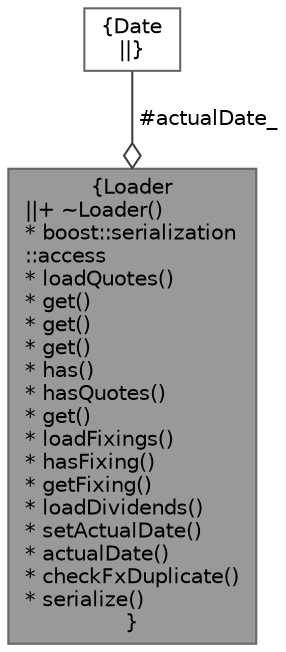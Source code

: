 digraph "Loader"
{
 // INTERACTIVE_SVG=YES
 // LATEX_PDF_SIZE
  bgcolor="transparent";
  edge [fontname=Helvetica,fontsize=10,labelfontname=Helvetica,labelfontsize=10];
  node [fontname=Helvetica,fontsize=10,shape=box,height=0.2,width=0.4];
  Node1 [label="{Loader\n||+ ~Loader()\l* boost::serialization\l::access\l* loadQuotes()\l* get()\l* get()\l* get()\l* has()\l* hasQuotes()\l* get()\l* loadFixings()\l* hasFixing()\l* getFixing()\l* loadDividends()\l* setActualDate()\l* actualDate()\l* checkFxDuplicate()\l* serialize()\l}",height=0.2,width=0.4,color="gray40", fillcolor="grey60", style="filled", fontcolor="black",tooltip="Market data loader base class."];
  Node2 -> Node1 [color="grey25",style="solid",label=" #actualDate_" ,arrowhead="odiamond"];
  Node2 [label="{Date\n||}",height=0.2,width=0.4,color="gray40", fillcolor="white", style="filled",tooltip=" "];
}
